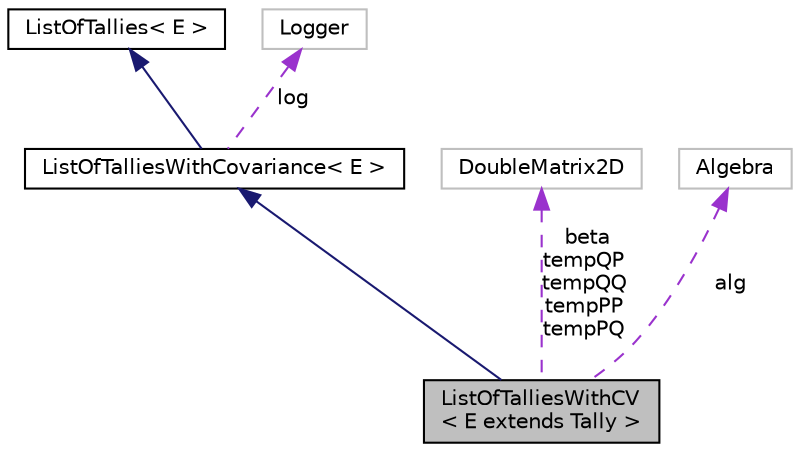 digraph "ListOfTalliesWithCV&lt; E extends Tally &gt;"
{
 // INTERACTIVE_SVG=YES
  bgcolor="transparent";
  edge [fontname="Helvetica",fontsize="10",labelfontname="Helvetica",labelfontsize="10"];
  node [fontname="Helvetica",fontsize="10",shape=record];
  Node3 [label="ListOfTalliesWithCV\l\< E extends Tally \>",height=0.2,width=0.4,color="black", fillcolor="grey75", style="filled", fontcolor="black"];
  Node4 -> Node3 [dir="back",color="midnightblue",fontsize="10",style="solid",fontname="Helvetica"];
  Node4 [label="ListOfTalliesWithCovariance\< E \>",height=0.2,width=0.4,color="black",URL="$dd/d72/classumontreal_1_1ssj_1_1stat_1_1list_1_1ListOfTalliesWithCovariance.html",tooltip="Extends ListOfTallies to add support for the computation of the sample covariance between each pair o..."];
  Node5 -> Node4 [dir="back",color="midnightblue",fontsize="10",style="solid",fontname="Helvetica"];
  Node5 [label="ListOfTallies\< E \>",height=0.2,width=0.4,color="black",URL="$db/d52/classumontreal_1_1ssj_1_1stat_1_1list_1_1ListOfTallies.html"];
  Node6 -> Node4 [dir="back",color="darkorchid3",fontsize="10",style="dashed",label=" log" ,fontname="Helvetica"];
  Node6 [label="Logger",height=0.2,width=0.4,color="grey75"];
  Node7 -> Node3 [dir="back",color="darkorchid3",fontsize="10",style="dashed",label=" beta\ntempQP\ntempQQ\ntempPP\ntempPQ" ,fontname="Helvetica"];
  Node7 [label="DoubleMatrix2D",height=0.2,width=0.4,color="grey75"];
  Node8 -> Node3 [dir="back",color="darkorchid3",fontsize="10",style="dashed",label=" alg" ,fontname="Helvetica"];
  Node8 [label="Algebra",height=0.2,width=0.4,color="grey75"];
}
